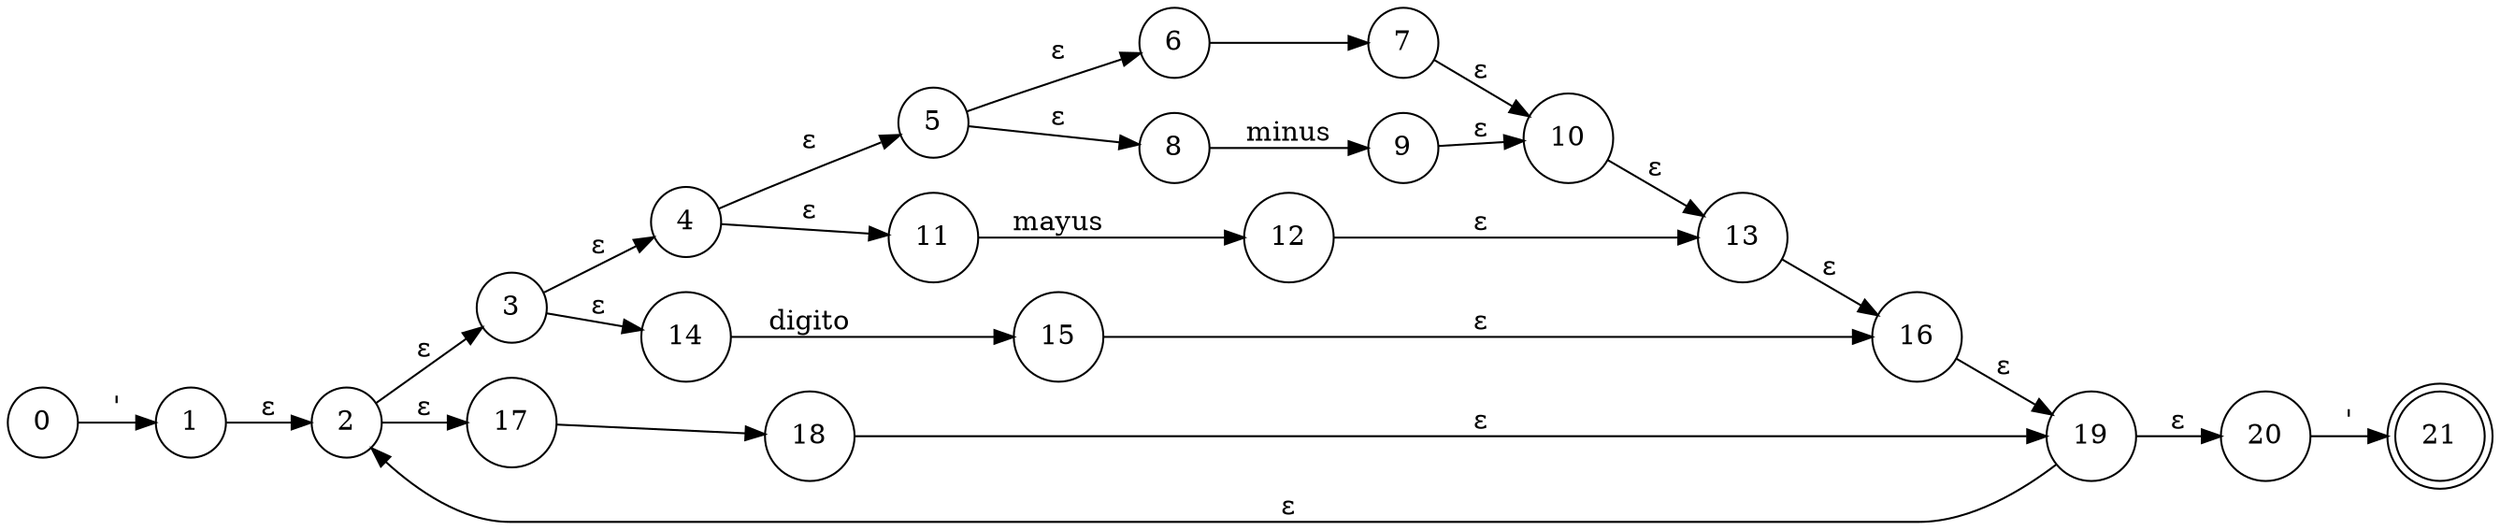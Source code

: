 digraph afd {
rankdir=LR;
node [shape=circle];
"0"->"1"[label="\'"]
"1"->"2"[label="ε"]
"19"->"2"[label="ε"]
"2"->"3"[label="ε"]
"2"->"17"[label="ε"]
"3"->"4"[label="ε"]
"3"->"14"[label="ε"]
"4"->"5"[label="ε"]
"4"->"11"[label="ε"]
"5"->"6"[label="ε"]
"5"->"8"[label="ε"]
"6"->"7"[label="\n"]
"7"->"10"[label="ε"]
"8"->"9"[label="minus"]
"9"->"10"[label="ε"]
"10"->"13"[label="ε"]
"11"->"12"[label="mayus"]
"12"->"13"[label="ε"]
"13"->"16"[label="ε"]
"14"->"15"[label="digito"]
"15"->"16"[label="ε"]
"16"->"19"[label="ε"]
"17"->"18"[label=" "]
"18"->"19"[label="ε"]
"19"->"20"[label="ε"]
"20"->"21"[label="\'"]
21[shape=doublecircle,label=21]
}